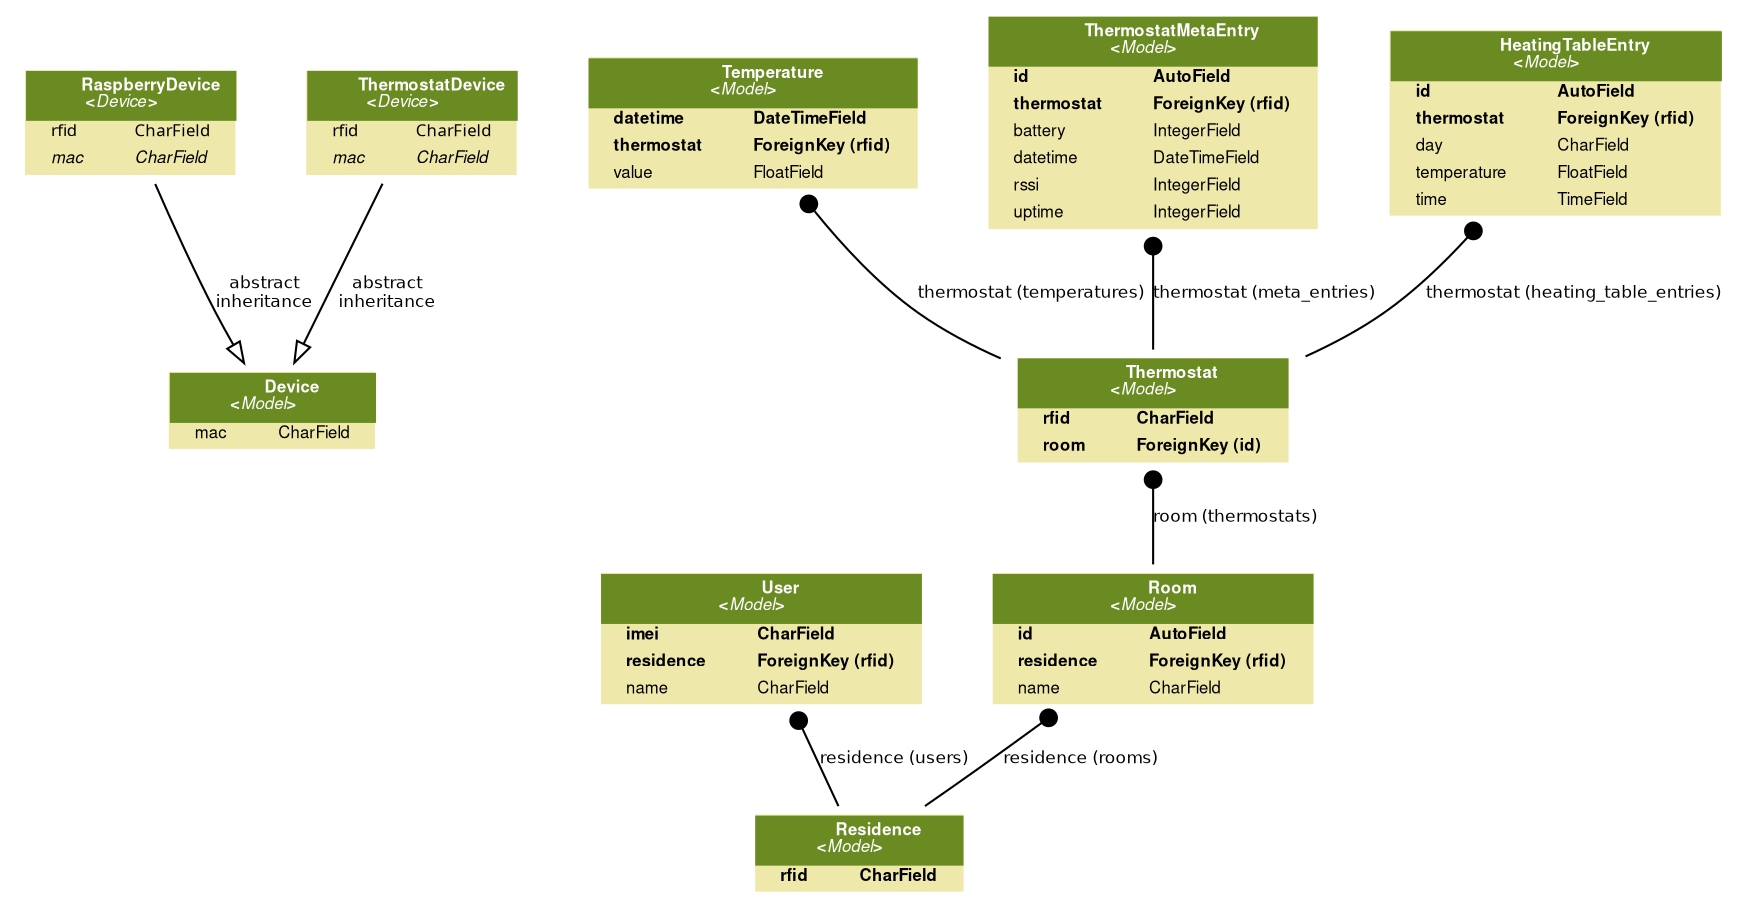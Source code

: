 digraph model_graph {
  // Dotfile by Django-Extensions graph_models
  // Created: 2015-06-22 03:00
  // Cli Options: smart_heating -X Model

  fontname = "Helvetica"
  fontsize = 8
  splines  = true

  node [
    fontname = "Helvetica"
    fontsize = 8
    shape = "plaintext"
  ]

  edge [
    fontname = "Helvetica"
    fontsize = 8
  ]

  // Labels


  smart_heating_models_Device [label=<
    <TABLE BGCOLOR="palegoldenrod" BORDER="0" CELLBORDER="0" CELLSPACING="0">
    <TR><TD COLSPAN="2" CELLPADDING="4" ALIGN="CENTER" BGCOLOR="olivedrab4">
    <FONT FACE="Helvetica Bold" COLOR="white">
    Device<BR/>&lt;<FONT FACE="Helvetica Italic">Model</FONT>&gt;
    </FONT></TD></TR>
  
    <TR><TD ALIGN="LEFT" BORDER="0">
    <FONT FACE="Helvetica ">mac</FONT>
    </TD><TD ALIGN="LEFT">
    <FONT FACE="Helvetica ">CharField</FONT>
    </TD></TR>
  
    </TABLE>
    >]

  smart_heating_models_Residence [label=<
    <TABLE BGCOLOR="palegoldenrod" BORDER="0" CELLBORDER="0" CELLSPACING="0">
    <TR><TD COLSPAN="2" CELLPADDING="4" ALIGN="CENTER" BGCOLOR="olivedrab4">
    <FONT FACE="Helvetica Bold" COLOR="white">
    Residence<BR/>&lt;<FONT FACE="Helvetica Italic">Model</FONT>&gt;
    </FONT></TD></TR>
  
    <TR><TD ALIGN="LEFT" BORDER="0">
    <FONT FACE="Helvetica Bold">rfid</FONT>
    </TD><TD ALIGN="LEFT">
    <FONT FACE="Helvetica Bold">CharField</FONT>
    </TD></TR>
  
    </TABLE>
    >]

  smart_heating_models_User [label=<
    <TABLE BGCOLOR="palegoldenrod" BORDER="0" CELLBORDER="0" CELLSPACING="0">
    <TR><TD COLSPAN="2" CELLPADDING="4" ALIGN="CENTER" BGCOLOR="olivedrab4">
    <FONT FACE="Helvetica Bold" COLOR="white">
    User<BR/>&lt;<FONT FACE="Helvetica Italic">Model</FONT>&gt;
    </FONT></TD></TR>
  
    <TR><TD ALIGN="LEFT" BORDER="0">
    <FONT FACE="Helvetica Bold">imei</FONT>
    </TD><TD ALIGN="LEFT">
    <FONT FACE="Helvetica Bold">CharField</FONT>
    </TD></TR>
  
    <TR><TD ALIGN="LEFT" BORDER="0">
    <FONT FACE="Helvetica Bold">residence</FONT>
    </TD><TD ALIGN="LEFT">
    <FONT FACE="Helvetica Bold">ForeignKey (rfid)</FONT>
    </TD></TR>
  
    <TR><TD ALIGN="LEFT" BORDER="0">
    <FONT FACE="Helvetica ">name</FONT>
    </TD><TD ALIGN="LEFT">
    <FONT FACE="Helvetica ">CharField</FONT>
    </TD></TR>
  
    </TABLE>
    >]

  smart_heating_models_Room [label=<
    <TABLE BGCOLOR="palegoldenrod" BORDER="0" CELLBORDER="0" CELLSPACING="0">
    <TR><TD COLSPAN="2" CELLPADDING="4" ALIGN="CENTER" BGCOLOR="olivedrab4">
    <FONT FACE="Helvetica Bold" COLOR="white">
    Room<BR/>&lt;<FONT FACE="Helvetica Italic">Model</FONT>&gt;
    </FONT></TD></TR>
  
    <TR><TD ALIGN="LEFT" BORDER="0">
    <FONT FACE="Helvetica Bold">id</FONT>
    </TD><TD ALIGN="LEFT">
    <FONT FACE="Helvetica Bold">AutoField</FONT>
    </TD></TR>
  
    <TR><TD ALIGN="LEFT" BORDER="0">
    <FONT FACE="Helvetica Bold">residence</FONT>
    </TD><TD ALIGN="LEFT">
    <FONT FACE="Helvetica Bold">ForeignKey (rfid)</FONT>
    </TD></TR>
  
    <TR><TD ALIGN="LEFT" BORDER="0">
    <FONT FACE="Helvetica ">name</FONT>
    </TD><TD ALIGN="LEFT">
    <FONT FACE="Helvetica ">CharField</FONT>
    </TD></TR>
  
    </TABLE>
    >]

  smart_heating_models_Thermostat [label=<
    <TABLE BGCOLOR="palegoldenrod" BORDER="0" CELLBORDER="0" CELLSPACING="0">
    <TR><TD COLSPAN="2" CELLPADDING="4" ALIGN="CENTER" BGCOLOR="olivedrab4">
    <FONT FACE="Helvetica Bold" COLOR="white">
    Thermostat<BR/>&lt;<FONT FACE="Helvetica Italic">Model</FONT>&gt;
    </FONT></TD></TR>
  
    <TR><TD ALIGN="LEFT" BORDER="0">
    <FONT FACE="Helvetica Bold">rfid</FONT>
    </TD><TD ALIGN="LEFT">
    <FONT FACE="Helvetica Bold">CharField</FONT>
    </TD></TR>
  
    <TR><TD ALIGN="LEFT" BORDER="0">
    <FONT FACE="Helvetica Bold">room</FONT>
    </TD><TD ALIGN="LEFT">
    <FONT FACE="Helvetica Bold">ForeignKey (id)</FONT>
    </TD></TR>
  
    </TABLE>
    >]

  smart_heating_models_Temperature [label=<
    <TABLE BGCOLOR="palegoldenrod" BORDER="0" CELLBORDER="0" CELLSPACING="0">
    <TR><TD COLSPAN="2" CELLPADDING="4" ALIGN="CENTER" BGCOLOR="olivedrab4">
    <FONT FACE="Helvetica Bold" COLOR="white">
    Temperature<BR/>&lt;<FONT FACE="Helvetica Italic">Model</FONT>&gt;
    </FONT></TD></TR>
  
    <TR><TD ALIGN="LEFT" BORDER="0">
    <FONT FACE="Helvetica Bold">datetime</FONT>
    </TD><TD ALIGN="LEFT">
    <FONT FACE="Helvetica Bold">DateTimeField</FONT>
    </TD></TR>
  
    <TR><TD ALIGN="LEFT" BORDER="0">
    <FONT FACE="Helvetica Bold">thermostat</FONT>
    </TD><TD ALIGN="LEFT">
    <FONT FACE="Helvetica Bold">ForeignKey (rfid)</FONT>
    </TD></TR>
  
    <TR><TD ALIGN="LEFT" BORDER="0">
    <FONT FACE="Helvetica ">value</FONT>
    </TD><TD ALIGN="LEFT">
    <FONT FACE="Helvetica ">FloatField</FONT>
    </TD></TR>
  
    </TABLE>
    >]

  smart_heating_models_ThermostatMetaEntry [label=<
    <TABLE BGCOLOR="palegoldenrod" BORDER="0" CELLBORDER="0" CELLSPACING="0">
    <TR><TD COLSPAN="2" CELLPADDING="4" ALIGN="CENTER" BGCOLOR="olivedrab4">
    <FONT FACE="Helvetica Bold" COLOR="white">
    ThermostatMetaEntry<BR/>&lt;<FONT FACE="Helvetica Italic">Model</FONT>&gt;
    </FONT></TD></TR>
  
    <TR><TD ALIGN="LEFT" BORDER="0">
    <FONT FACE="Helvetica Bold">id</FONT>
    </TD><TD ALIGN="LEFT">
    <FONT FACE="Helvetica Bold">AutoField</FONT>
    </TD></TR>
  
    <TR><TD ALIGN="LEFT" BORDER="0">
    <FONT FACE="Helvetica Bold">thermostat</FONT>
    </TD><TD ALIGN="LEFT">
    <FONT FACE="Helvetica Bold">ForeignKey (rfid)</FONT>
    </TD></TR>
  
    <TR><TD ALIGN="LEFT" BORDER="0">
    <FONT FACE="Helvetica ">battery</FONT>
    </TD><TD ALIGN="LEFT">
    <FONT FACE="Helvetica ">IntegerField</FONT>
    </TD></TR>
  
    <TR><TD ALIGN="LEFT" BORDER="0">
    <FONT FACE="Helvetica ">datetime</FONT>
    </TD><TD ALIGN="LEFT">
    <FONT FACE="Helvetica ">DateTimeField</FONT>
    </TD></TR>
  
    <TR><TD ALIGN="LEFT" BORDER="0">
    <FONT FACE="Helvetica ">rssi</FONT>
    </TD><TD ALIGN="LEFT">
    <FONT FACE="Helvetica ">IntegerField</FONT>
    </TD></TR>
  
    <TR><TD ALIGN="LEFT" BORDER="0">
    <FONT FACE="Helvetica ">uptime</FONT>
    </TD><TD ALIGN="LEFT">
    <FONT FACE="Helvetica ">IntegerField</FONT>
    </TD></TR>
  
    </TABLE>
    >]

  smart_heating_models_RaspberryDevice [label=<
    <TABLE BGCOLOR="palegoldenrod" BORDER="0" CELLBORDER="0" CELLSPACING="0">
    <TR><TD COLSPAN="2" CELLPADDING="4" ALIGN="CENTER" BGCOLOR="olivedrab4">
    <FONT FACE="Helvetica Bold" COLOR="white">
    RaspberryDevice<BR/>&lt;<FONT FACE="Helvetica Italic">Device</FONT>&gt;
    </FONT></TD></TR>
  
    <TR><TD ALIGN="LEFT" BORDER="0">
    <FONT FACE="Helvetica ItalicBold">rfid</FONT>
    </TD><TD ALIGN="LEFT">
    <FONT FACE="Helvetica ItalicBold">CharField</FONT>
    </TD></TR>
  
    <TR><TD ALIGN="LEFT" BORDER="0">
    <FONT FACE="Helvetica Italic">mac</FONT>
    </TD><TD ALIGN="LEFT">
    <FONT FACE="Helvetica Italic">CharField</FONT>
    </TD></TR>
  
    </TABLE>
    >]

  smart_heating_models_ThermostatDevice [label=<
    <TABLE BGCOLOR="palegoldenrod" BORDER="0" CELLBORDER="0" CELLSPACING="0">
    <TR><TD COLSPAN="2" CELLPADDING="4" ALIGN="CENTER" BGCOLOR="olivedrab4">
    <FONT FACE="Helvetica Bold" COLOR="white">
    ThermostatDevice<BR/>&lt;<FONT FACE="Helvetica Italic">Device</FONT>&gt;
    </FONT></TD></TR>
  
    <TR><TD ALIGN="LEFT" BORDER="0">
    <FONT FACE="Helvetica ItalicBold">rfid</FONT>
    </TD><TD ALIGN="LEFT">
    <FONT FACE="Helvetica ItalicBold">CharField</FONT>
    </TD></TR>
  
    <TR><TD ALIGN="LEFT" BORDER="0">
    <FONT FACE="Helvetica Italic">mac</FONT>
    </TD><TD ALIGN="LEFT">
    <FONT FACE="Helvetica Italic">CharField</FONT>
    </TD></TR>
  
    </TABLE>
    >]

  smart_heating_models_HeatingTableEntry [label=<
    <TABLE BGCOLOR="palegoldenrod" BORDER="0" CELLBORDER="0" CELLSPACING="0">
    <TR><TD COLSPAN="2" CELLPADDING="4" ALIGN="CENTER" BGCOLOR="olivedrab4">
    <FONT FACE="Helvetica Bold" COLOR="white">
    HeatingTableEntry<BR/>&lt;<FONT FACE="Helvetica Italic">Model</FONT>&gt;
    </FONT></TD></TR>
  
    <TR><TD ALIGN="LEFT" BORDER="0">
    <FONT FACE="Helvetica Bold">id</FONT>
    </TD><TD ALIGN="LEFT">
    <FONT FACE="Helvetica Bold">AutoField</FONT>
    </TD></TR>
  
    <TR><TD ALIGN="LEFT" BORDER="0">
    <FONT FACE="Helvetica Bold">thermostat</FONT>
    </TD><TD ALIGN="LEFT">
    <FONT FACE="Helvetica Bold">ForeignKey (rfid)</FONT>
    </TD></TR>
  
    <TR><TD ALIGN="LEFT" BORDER="0">
    <FONT FACE="Helvetica ">day</FONT>
    </TD><TD ALIGN="LEFT">
    <FONT FACE="Helvetica ">CharField</FONT>
    </TD></TR>
  
    <TR><TD ALIGN="LEFT" BORDER="0">
    <FONT FACE="Helvetica ">temperature</FONT>
    </TD><TD ALIGN="LEFT">
    <FONT FACE="Helvetica ">FloatField</FONT>
    </TD></TR>
  
    <TR><TD ALIGN="LEFT" BORDER="0">
    <FONT FACE="Helvetica ">time</FONT>
    </TD><TD ALIGN="LEFT">
    <FONT FACE="Helvetica ">TimeField</FONT>
    </TD></TR>
  
    </TABLE>
    >]




  // Relations

  smart_heating_models_User -> smart_heating_models_Residence
  [label="residence (users)"] [arrowhead=none, arrowtail=dot, dir=both];

  smart_heating_models_Room -> smart_heating_models_Residence
  [label="residence (rooms)"] [arrowhead=none, arrowtail=dot, dir=both];

  smart_heating_models_Thermostat -> smart_heating_models_Room
  [label="room (thermostats)"] [arrowhead=none, arrowtail=dot, dir=both];

  smart_heating_models_Temperature -> smart_heating_models_Thermostat
  [label="thermostat (temperatures)"] [arrowhead=none, arrowtail=dot, dir=both];

  smart_heating_models_ThermostatMetaEntry -> smart_heating_models_Thermostat
  [label="thermostat (meta_entries)"] [arrowhead=none, arrowtail=dot, dir=both];

  smart_heating_models_RaspberryDevice -> smart_heating_models_Device
  [label="abstract\ninheritance"] [arrowhead=empty, arrowtail=none, dir=both];

  smart_heating_models_ThermostatDevice -> smart_heating_models_Device
  [label="abstract\ninheritance"] [arrowhead=empty, arrowtail=none, dir=both];

  smart_heating_models_HeatingTableEntry -> smart_heating_models_Thermostat
  [label="thermostat (heating_table_entries)"] [arrowhead=none, arrowtail=dot, dir=both];

}

